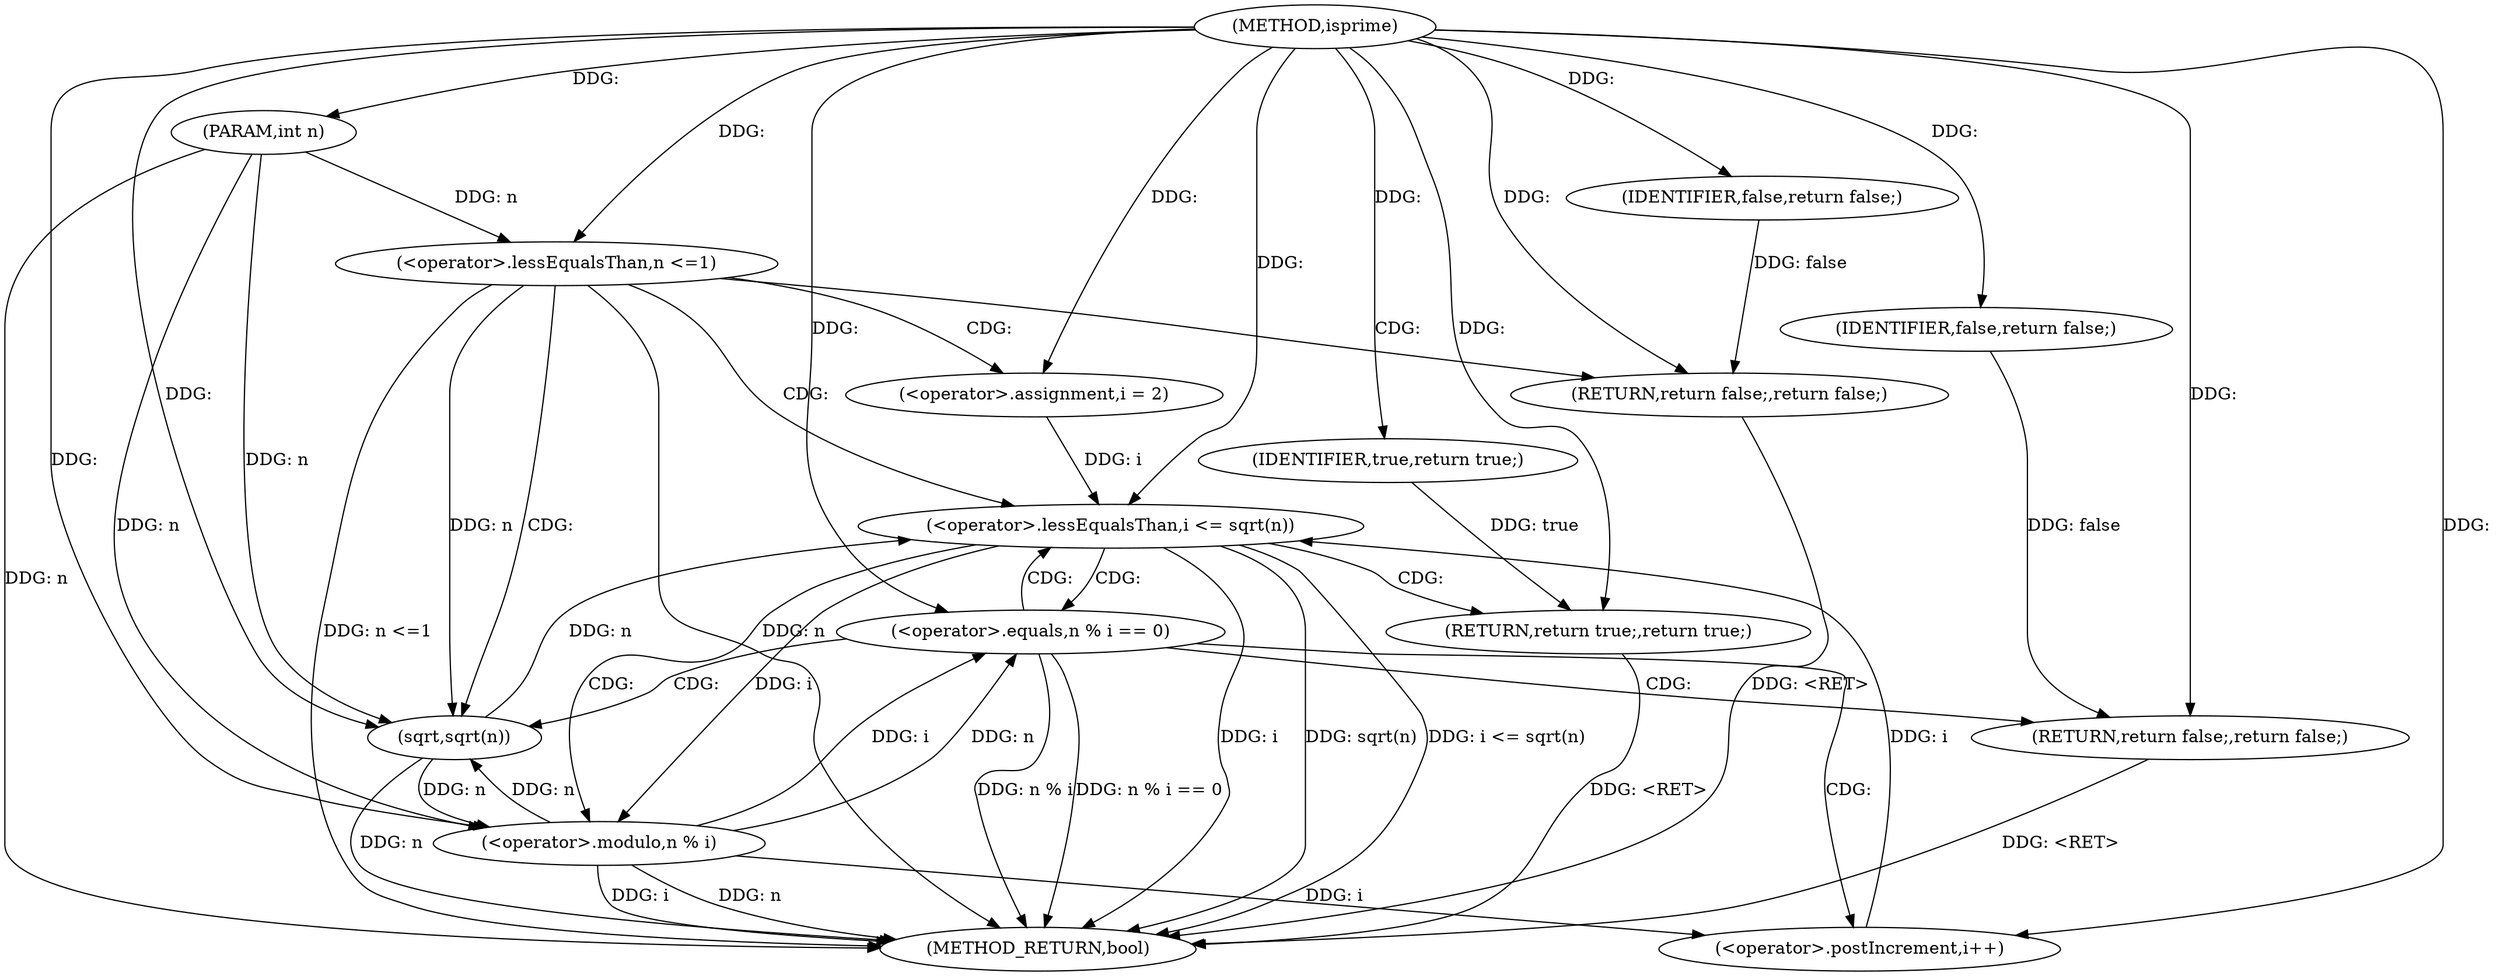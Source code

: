 digraph "isprime" {  
"1000103" [label = "(METHOD,isprime)" ]
"1000133" [label = "(METHOD_RETURN,bool)" ]
"1000104" [label = "(PARAM,int n)" ]
"1000131" [label = "(RETURN,return true;,return true;)" ]
"1000107" [label = "(<operator>.lessEqualsThan,n <=1)" ]
"1000110" [label = "(RETURN,return false;,return false;)" ]
"1000114" [label = "(<operator>.assignment,i = 2)" ]
"1000117" [label = "(<operator>.lessEqualsThan,i <= sqrt(n))" ]
"1000121" [label = "(<operator>.postIncrement,i++)" ]
"1000132" [label = "(IDENTIFIER,true,return true;)" ]
"1000111" [label = "(IDENTIFIER,false,return false;)" ]
"1000124" [label = "(<operator>.equals,n % i == 0)" ]
"1000129" [label = "(RETURN,return false;,return false;)" ]
"1000119" [label = "(sqrt,sqrt(n))" ]
"1000130" [label = "(IDENTIFIER,false,return false;)" ]
"1000125" [label = "(<operator>.modulo,n % i)" ]
  "1000110" -> "1000133"  [ label = "DDG: <RET>"] 
  "1000104" -> "1000133"  [ label = "DDG: n"] 
  "1000107" -> "1000133"  [ label = "DDG: n"] 
  "1000107" -> "1000133"  [ label = "DDG: n <=1"] 
  "1000117" -> "1000133"  [ label = "DDG: i"] 
  "1000119" -> "1000133"  [ label = "DDG: n"] 
  "1000117" -> "1000133"  [ label = "DDG: sqrt(n)"] 
  "1000117" -> "1000133"  [ label = "DDG: i <= sqrt(n)"] 
  "1000125" -> "1000133"  [ label = "DDG: n"] 
  "1000125" -> "1000133"  [ label = "DDG: i"] 
  "1000124" -> "1000133"  [ label = "DDG: n % i"] 
  "1000124" -> "1000133"  [ label = "DDG: n % i == 0"] 
  "1000129" -> "1000133"  [ label = "DDG: <RET>"] 
  "1000131" -> "1000133"  [ label = "DDG: <RET>"] 
  "1000103" -> "1000104"  [ label = "DDG: "] 
  "1000132" -> "1000131"  [ label = "DDG: true"] 
  "1000103" -> "1000131"  [ label = "DDG: "] 
  "1000111" -> "1000110"  [ label = "DDG: false"] 
  "1000103" -> "1000110"  [ label = "DDG: "] 
  "1000103" -> "1000114"  [ label = "DDG: "] 
  "1000103" -> "1000132"  [ label = "DDG: "] 
  "1000104" -> "1000107"  [ label = "DDG: n"] 
  "1000103" -> "1000107"  [ label = "DDG: "] 
  "1000103" -> "1000111"  [ label = "DDG: "] 
  "1000114" -> "1000117"  [ label = "DDG: i"] 
  "1000121" -> "1000117"  [ label = "DDG: i"] 
  "1000103" -> "1000117"  [ label = "DDG: "] 
  "1000119" -> "1000117"  [ label = "DDG: n"] 
  "1000125" -> "1000121"  [ label = "DDG: i"] 
  "1000103" -> "1000121"  [ label = "DDG: "] 
  "1000130" -> "1000129"  [ label = "DDG: false"] 
  "1000103" -> "1000129"  [ label = "DDG: "] 
  "1000107" -> "1000119"  [ label = "DDG: n"] 
  "1000125" -> "1000119"  [ label = "DDG: n"] 
  "1000104" -> "1000119"  [ label = "DDG: n"] 
  "1000103" -> "1000119"  [ label = "DDG: "] 
  "1000125" -> "1000124"  [ label = "DDG: i"] 
  "1000125" -> "1000124"  [ label = "DDG: n"] 
  "1000103" -> "1000124"  [ label = "DDG: "] 
  "1000103" -> "1000130"  [ label = "DDG: "] 
  "1000119" -> "1000125"  [ label = "DDG: n"] 
  "1000104" -> "1000125"  [ label = "DDG: n"] 
  "1000103" -> "1000125"  [ label = "DDG: "] 
  "1000117" -> "1000125"  [ label = "DDG: i"] 
  "1000107" -> "1000110"  [ label = "CDG: "] 
  "1000107" -> "1000119"  [ label = "CDG: "] 
  "1000107" -> "1000114"  [ label = "CDG: "] 
  "1000107" -> "1000117"  [ label = "CDG: "] 
  "1000117" -> "1000124"  [ label = "CDG: "] 
  "1000117" -> "1000125"  [ label = "CDG: "] 
  "1000117" -> "1000131"  [ label = "CDG: "] 
  "1000124" -> "1000121"  [ label = "CDG: "] 
  "1000124" -> "1000129"  [ label = "CDG: "] 
  "1000124" -> "1000119"  [ label = "CDG: "] 
  "1000124" -> "1000117"  [ label = "CDG: "] 
}

